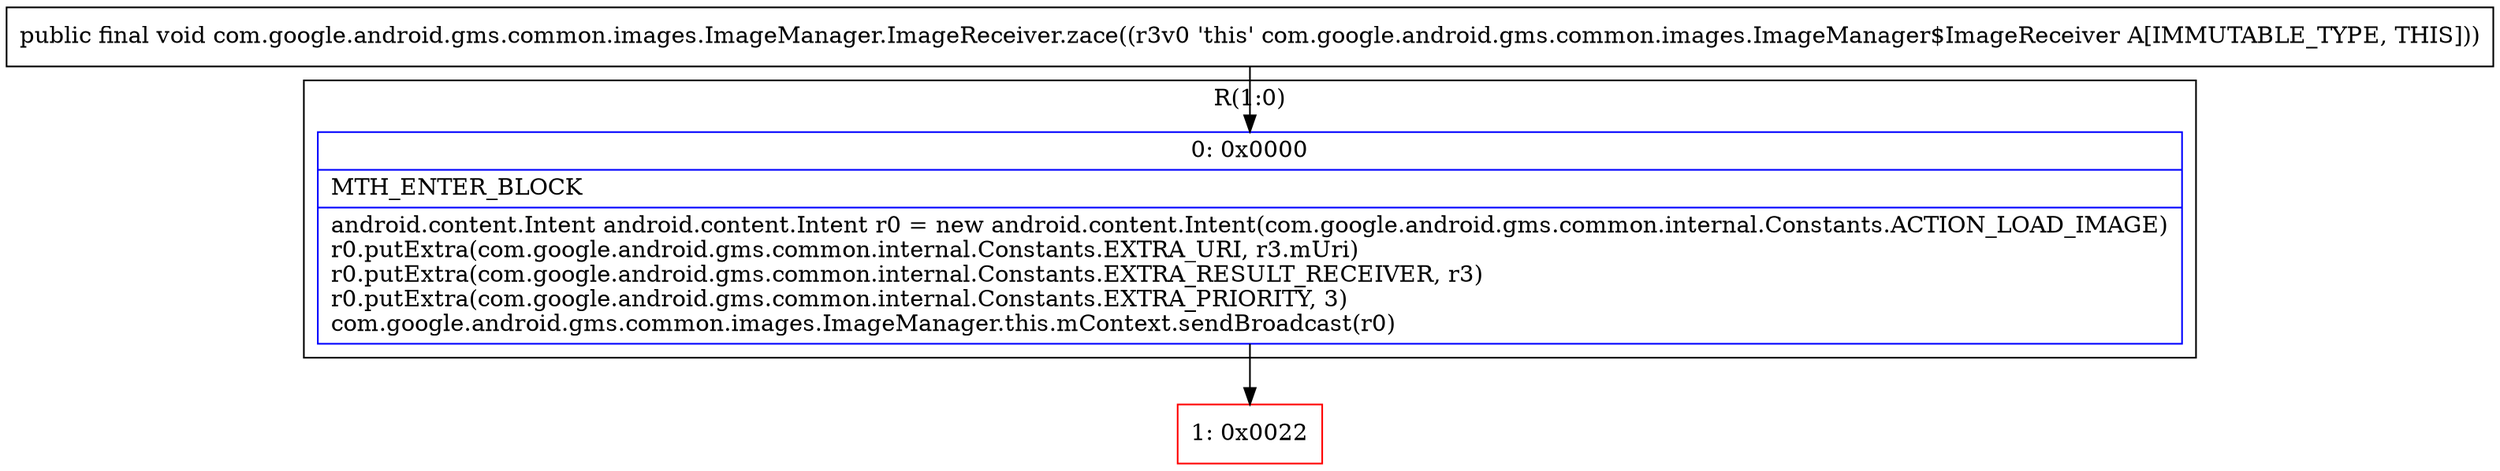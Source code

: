 digraph "CFG forcom.google.android.gms.common.images.ImageManager.ImageReceiver.zace()V" {
subgraph cluster_Region_512852779 {
label = "R(1:0)";
node [shape=record,color=blue];
Node_0 [shape=record,label="{0\:\ 0x0000|MTH_ENTER_BLOCK\l|android.content.Intent android.content.Intent r0 = new android.content.Intent(com.google.android.gms.common.internal.Constants.ACTION_LOAD_IMAGE)\lr0.putExtra(com.google.android.gms.common.internal.Constants.EXTRA_URI, r3.mUri)\lr0.putExtra(com.google.android.gms.common.internal.Constants.EXTRA_RESULT_RECEIVER, r3)\lr0.putExtra(com.google.android.gms.common.internal.Constants.EXTRA_PRIORITY, 3)\lcom.google.android.gms.common.images.ImageManager.this.mContext.sendBroadcast(r0)\l}"];
}
Node_1 [shape=record,color=red,label="{1\:\ 0x0022}"];
MethodNode[shape=record,label="{public final void com.google.android.gms.common.images.ImageManager.ImageReceiver.zace((r3v0 'this' com.google.android.gms.common.images.ImageManager$ImageReceiver A[IMMUTABLE_TYPE, THIS])) }"];
MethodNode -> Node_0;
Node_0 -> Node_1;
}

